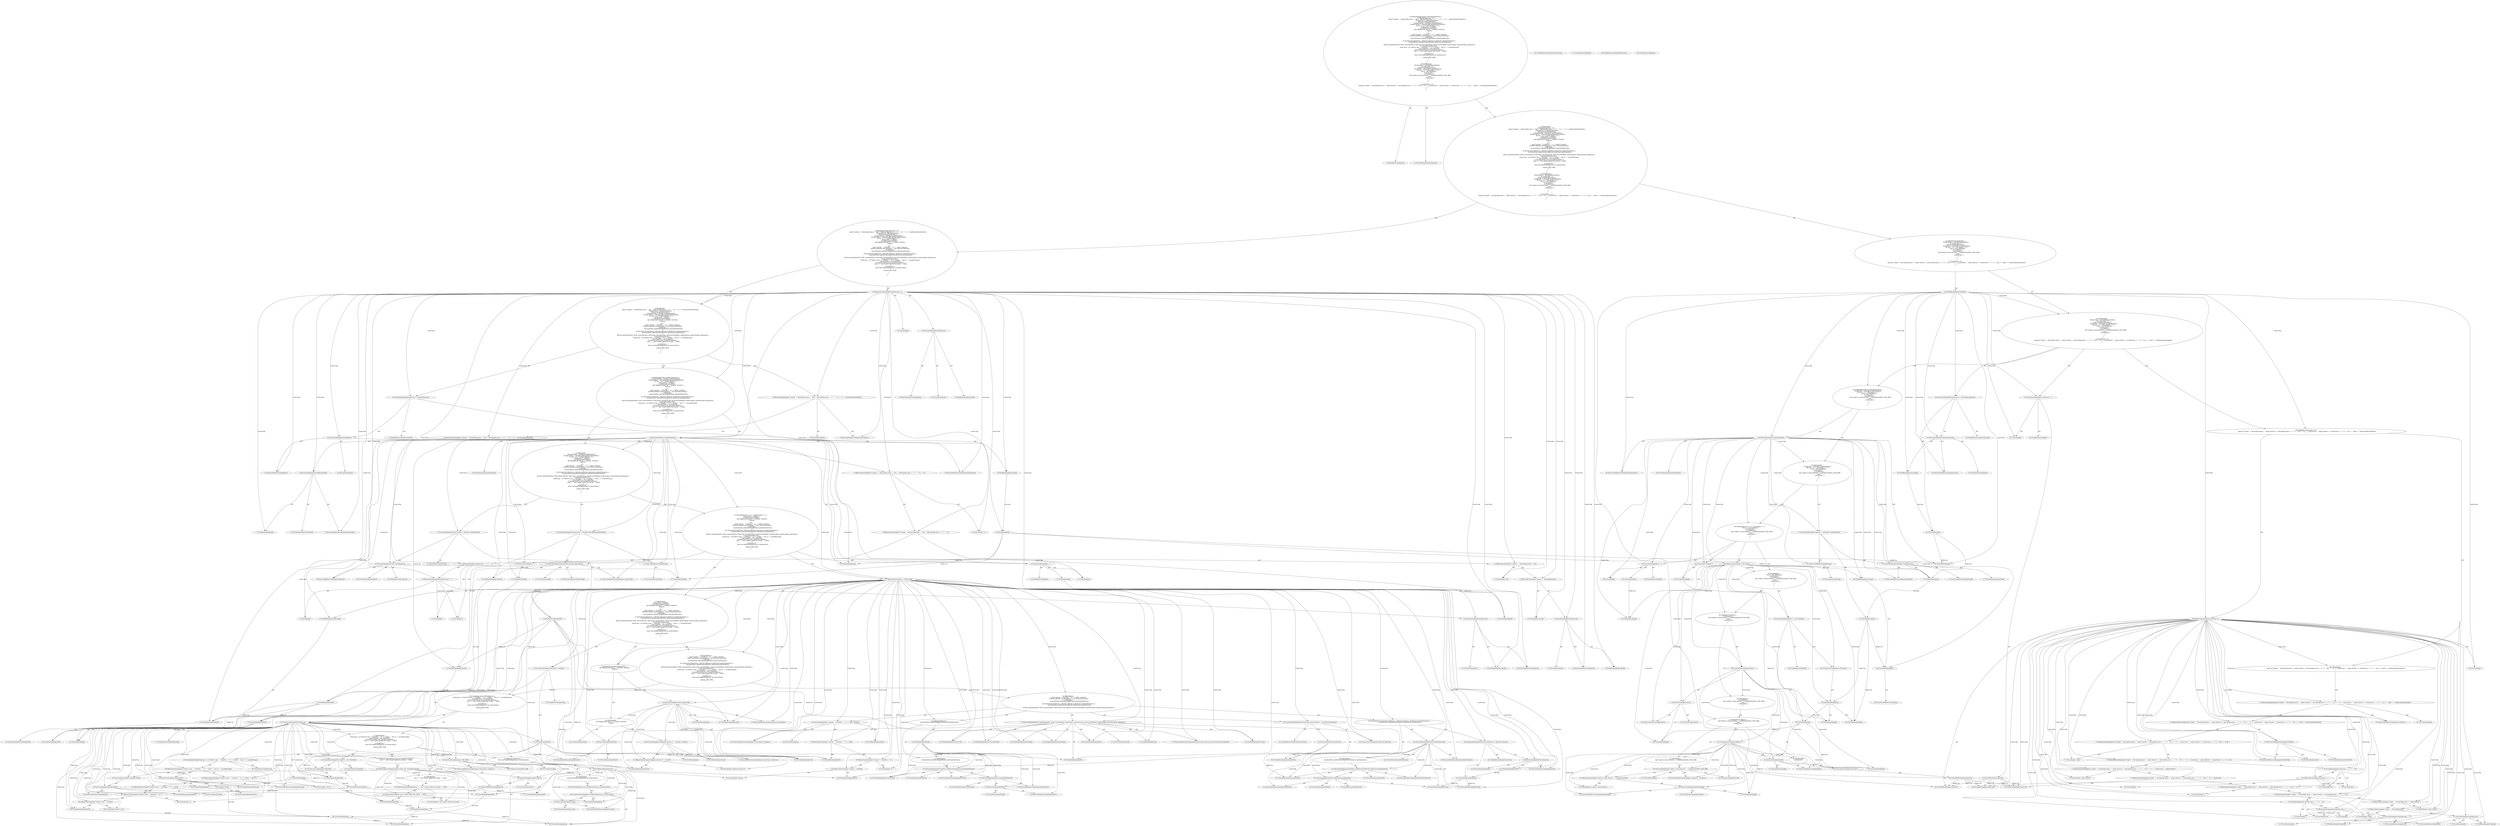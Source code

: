 digraph "doFileOperations#?" {
0 [label="2:CtTypeReferenceImpl@void" shape=ellipse]
1 [label="2:CtVirtualElement@doFileOperations" shape=ellipse]
2 [label="3:CtExecutableReferenceImpl@size()" shape=ellipse]
3 [label="3:CtVirtualElement@size" shape=ellipse]
4 [label="3:CtFieldReadImpl@fileCopyMap" shape=ellipse]
5 [label="3:CtInvocationImpl@fileCopyMap.size()" shape=ellipse]
6 [label="3:CtLiteralImpl@0" shape=ellipse]
7 [label="3:CtBinaryOperatorImpl@fileCopyMap.size() > 0" shape=ellipse]
8 [label="4:CtExecutableReferenceImpl@log(<unknown>)" shape=ellipse]
9 [label="4:CtVirtualElement@log" shape=ellipse]
10 [label="5:CtLiteralImpl@\"Copying \"" shape=ellipse]
11 [label="5:CtExecutableReferenceImpl@size()" shape=ellipse]
12 [label="5:CtVirtualElement@size" shape=ellipse]
13 [label="5:CtFieldReadImpl@fileCopyMap" shape=ellipse]
14 [label="5:CtInvocationImpl@fileCopyMap.size()" shape=ellipse]
15 [label="5:CtBinaryOperatorImpl@(\"Copying \" + fileCopyMap.size())" shape=ellipse]
16 [label="5:CtLiteralImpl@\" file\"" shape=ellipse]
17 [label="5:CtBinaryOperatorImpl@((\"Copying \" + fileCopyMap.size()) + \" file\")" shape=ellipse]
18 [label="5:CtExecutableReferenceImpl@size()" shape=ellipse]
19 [label="5:CtVirtualElement@size" shape=ellipse]
20 [label="5:CtFieldReadImpl@fileCopyMap" shape=ellipse]
21 [label="5:CtInvocationImpl@fileCopyMap.size()" shape=ellipse]
22 [label="5:CtLiteralImpl@1" shape=ellipse]
23 [label="5:CtBinaryOperatorImpl@fileCopyMap.size() == 1" shape=ellipse]
24 [label="5:CtLiteralImpl@\"\"" shape=ellipse]
25 [label="5:CtLiteralImpl@\"s\"" shape=ellipse]
26 [label="5:CtConditionalImpl@(fileCopyMap.size() == 1 ? \"\" : \"s\")" shape=ellipse]
27 [label="5:CtBinaryOperatorImpl@(((\"Copying \" + fileCopyMap.size()) + \" file\") + (fileCopyMap.size() == 1 ? \"\" : \"s\"))" shape=ellipse]
28 [label="6:CtLiteralImpl@\" to \"" shape=ellipse]
29 [label="5:CtBinaryOperatorImpl@((((\"Copying \" + fileCopyMap.size()) + \" file\") + (fileCopyMap.size() == 1 ? \"\" : \"s\")) + \" to \")" shape=ellipse]
30 [label="7:CtExecutableReferenceImpl@getAbsolutePath()" shape=ellipse]
31 [label="7:CtVirtualElement@getAbsolutePath" shape=ellipse]
32 [label="7:CtFieldReadImpl@destDir" shape=ellipse]
33 [label="7:CtInvocationImpl@destDir.getAbsolutePath()" shape=ellipse]
34 [label="5:CtBinaryOperatorImpl@((((\"Copying \" + fileCopyMap.size()) + \" file\") + (fileCopyMap.size() == 1 ? \"\" : \"s\")) + \" to \") + destDir.getAbsolutePath()" shape=ellipse]
35 [label="4:CtInvocationImpl@log(((((\"Copying \" + fileCopyMap.size()) + \" file\") + (fileCopyMap.size() == 1 ? \"\" : \"s\")) + \" to \") + destDir.getAbsolutePath())" shape=ellipse]
36 [label="8:CtTypeReferenceImpl@Enumeration" shape=ellipse]
37 [label="8:CtExecutableReferenceImpl@keys()" shape=ellipse]
38 [label="8:CtVirtualElement@keys" shape=ellipse]
39 [label="8:CtFieldReadImpl@fileCopyMap" shape=ellipse]
40 [label="8:CtInvocationImpl@fileCopyMap.keys()" shape=ellipse]
41 [label="8:CtVirtualElement@e" shape=ellipse]
42 [label="8:CtLocalVariableImpl@Enumeration e = fileCopyMap.keys()" shape=ellipse]
43 [label="9:CtExecutableReferenceImpl@hasMoreElements()" shape=ellipse]
44 [label="9:CtVirtualElement@hasMoreElements" shape=ellipse]
45 [label="9:CtVariableReadImpl@e" shape=ellipse]
46 [label="9:CtInvocationImpl@e.hasMoreElements()" shape=ellipse]
47 [label="10:CtTypeReferenceImpl@String" shape=ellipse]
48 [label="10:CtExecutableReferenceImpl@nextElement()" shape=ellipse]
49 [label="10:CtVirtualElement@nextElement" shape=ellipse]
50 [label="10:CtVariableReadImpl@e" shape=ellipse]
51 [label="10:CtInvocationImpl@((String) (e.nextElement()))" shape=ellipse]
52 [label="10:CtTypeReferenceImpl@String" shape=ellipse]
53 [label="10:CtVirtualElement@fromFile" shape=ellipse]
54 [label="10:CtLocalVariableImpl@String fromFile = ((String) (e.nextElement()))" shape=ellipse]
55 [label="11:CtVirtualElement@String[]" shape=ellipse]
56 [label="11:CtArrayTypeReferenceImpl@String[]" shape=ellipse]
57 [label="11:CtExecutableReferenceImpl@get(java.lang.String)" shape=ellipse]
58 [label="11:CtVirtualElement@get" shape=ellipse]
59 [label="11:CtFieldReadImpl@fileCopyMap" shape=ellipse]
60 [label="11:CtVariableReadImpl@fromFile" shape=ellipse]
61 [label="11:CtInvocationImpl@((String[]) (fileCopyMap.get(fromFile)))" shape=ellipse]
62 [label="11:CtArrayTypeReferenceImpl@String[]" shape=ellipse]
63 [label="11:CtVirtualElement@toFiles" shape=ellipse]
64 [label="11:CtLocalVariableImpl@String[] toFiles = ((String[]) (fileCopyMap.get(fromFile)))" shape=ellipse]
65 [label="12:CtTypeReferenceImpl@int" shape=ellipse]
66 [label="12:CtLiteralImpl@0" shape=ellipse]
67 [label="12:CtVirtualElement@i" shape=ellipse]
68 [label="12:CtLocalVariableImpl@int i = 0" shape=ellipse]
69 [label="12:CtVariableReadImpl@i" shape=ellipse]
70 [label="12:CtVariableReadImpl@toFiles" shape=ellipse]
71 [label="12:CtLocalVariableReferenceImpl@toFiles" shape=ellipse]
72 [label="12:CtFieldReadImpl@toFiles.length" shape=ellipse]
73 [label="12:CtBinaryOperatorImpl@i < toFiles.length" shape=ellipse]
74 [label="12:CtVariableWriteImpl@i" shape=ellipse]
75 [label="12:CtUnaryOperatorImpl@i++" shape=ellipse]
76 [label="13:CtTypeReferenceImpl@String" shape=ellipse]
77 [label="13:CtVariableReadImpl@toFiles" shape=ellipse]
78 [label="13:CtVariableReadImpl@i" shape=ellipse]
79 [label="13:CtArrayReadImpl@toFiles[i]" shape=ellipse]
80 [label="13:CtVirtualElement@toFile" shape=ellipse]
81 [label="13:CtLocalVariableImpl@String toFile = toFiles[i]" shape=ellipse]
82 [label="14:CtExecutableReferenceImpl@equals(java.lang.Object)" shape=ellipse]
83 [label="14:CtVirtualElement@equals" shape=ellipse]
84 [label="14:CtVariableReadImpl@fromFile" shape=ellipse]
85 [label="14:CtVariableReadImpl@toFile" shape=ellipse]
86 [label="14:CtInvocationImpl@fromFile.equals(toFile)" shape=ellipse]
87 [label="15:CtExecutableReferenceImpl@log(java.lang.String,<unknown>)" shape=ellipse]
88 [label="15:CtVirtualElement@log" shape=ellipse]
89 [label="15:CtLiteralImpl@\"Skipping self-copy of \"" shape=ellipse]
90 [label="15:CtVariableReadImpl@fromFile" shape=ellipse]
91 [label="15:CtBinaryOperatorImpl@\"Skipping self-copy of \" + fromFile" shape=ellipse]
92 [label="15:CtFieldReadImpl@verbosity" shape=ellipse]
93 [label="15:CtInvocationImpl@log(\"Skipping self-copy of \" + fromFile, verbosity)" shape=ellipse]
94 [label="16:CtContinueImpl@continue" shape=ellipse]
95 [label="14:CtBlockImpl@\{
    log(\"Skipping self-copy of \" + fromFile, verbosity);
    continue;
\}" shape=ellipse]
96 [label="14:CtIfImpl@if (fromFile.equals(toFile)) \{
    log(\"Skipping self-copy of \" + fromFile, verbosity);
    continue;
\}" shape=ellipse]
97 [label="19:CtExecutableReferenceImpl@log(java.lang.String,<unknown>)" shape=ellipse]
98 [label="19:CtVirtualElement@log" shape=ellipse]
99 [label="19:CtLiteralImpl@\"Copying \"" shape=ellipse]
100 [label="19:CtVariableReadImpl@fromFile" shape=ellipse]
101 [label="19:CtBinaryOperatorImpl@(\"Copying \" + fromFile)" shape=ellipse]
102 [label="19:CtLiteralImpl@\" to \"" shape=ellipse]
103 [label="19:CtBinaryOperatorImpl@((\"Copying \" + fromFile) + \" to \")" shape=ellipse]
104 [label="19:CtVariableReadImpl@toFile" shape=ellipse]
105 [label="19:CtBinaryOperatorImpl@((\"Copying \" + fromFile) + \" to \") + toFile" shape=ellipse]
106 [label="19:CtFieldReadImpl@verbosity" shape=ellipse]
107 [label="19:CtInvocationImpl@log(((\"Copying \" + fromFile) + \" to \") + toFile, verbosity)" shape=ellipse]
108 [label="20:CtTypeReferenceImpl@FilterSetCollection" shape=ellipse]
109 [label="20:CtTypeReferenceImpl@FilterSetCollection" shape=ellipse]
110 [label="20:CtConstructorCallImpl@new FilterSetCollection()" shape=ellipse]
111 [label="20:CtVirtualElement@executionFilters" shape=ellipse]
112 [label="20:CtLocalVariableImpl@FilterSetCollection executionFilters = new FilterSetCollection()" shape=ellipse]
113 [label="21:CtFieldReadImpl@filtering" shape=ellipse]
114 [label="22:CtExecutableReferenceImpl@addFilterSet()" shape=ellipse]
115 [label="22:CtVirtualElement@addFilterSet" shape=ellipse]
116 [label="22:CtVariableReadImpl@executionFilters" shape=ellipse]
117 [label="22:CtExecutableReferenceImpl@getGlobalFilterSet()" shape=ellipse]
118 [label="22:CtVirtualElement@getGlobalFilterSet" shape=ellipse]
119 [label="22:CtExecutableReferenceImpl@getProject()" shape=ellipse]
120 [label="22:CtVirtualElement@getProject" shape=ellipse]
121 [label="22:CtInvocationImpl@getProject()" shape=ellipse]
122 [label="22:CtInvocationImpl@getProject().getGlobalFilterSet()" shape=ellipse]
123 [label="22:CtInvocationImpl@executionFilters.addFilterSet(getProject().getGlobalFilterSet())" shape=ellipse]
124 [label="21:CtBlockImpl@\{
    executionFilters.addFilterSet(getProject().getGlobalFilterSet());
\}" shape=ellipse]
125 [label="21:CtIfImpl@if (filtering) \{
    executionFilters.addFilterSet(getProject().getGlobalFilterSet());
\}" shape=ellipse]
126 [label="24:CtTypeReferenceImpl@Enumeration" shape=ellipse]
127 [label="24:CtExecutableReferenceImpl@elements()" shape=ellipse]
128 [label="24:CtVirtualElement@elements" shape=ellipse]
129 [label="24:CtFieldReadImpl@filterSets" shape=ellipse]
130 [label="24:CtInvocationImpl@filterSets.elements()" shape=ellipse]
131 [label="24:CtVirtualElement@filterEnum" shape=ellipse]
132 [label="24:CtLocalVariableImpl@Enumeration filterEnum = filterSets.elements()" shape=ellipse]
133 [label="24:CtExecutableReferenceImpl@hasMoreElements()" shape=ellipse]
134 [label="24:CtVirtualElement@hasMoreElements" shape=ellipse]
135 [label="24:CtVariableReadImpl@filterEnum" shape=ellipse]
136 [label="24:CtInvocationImpl@filterEnum.hasMoreElements()" shape=ellipse]
137 [label="25:CtExecutableReferenceImpl@addFilterSet(FilterSet)" shape=ellipse]
138 [label="25:CtVirtualElement@addFilterSet" shape=ellipse]
139 [label="25:CtVariableReadImpl@executionFilters" shape=ellipse]
140 [label="25:CtExecutableReferenceImpl@nextElement()" shape=ellipse]
141 [label="25:CtVirtualElement@nextElement" shape=ellipse]
142 [label="25:CtVariableReadImpl@filterEnum" shape=ellipse]
143 [label="25:CtInvocationImpl@((FilterSet) (filterEnum.nextElement()))" shape=ellipse]
144 [label="25:CtTypeReferenceImpl@FilterSet" shape=ellipse]
145 [label="25:CtInvocationImpl@executionFilters.addFilterSet(((FilterSet) (filterEnum.nextElement())))" shape=ellipse]
146 [label="24:CtBlockImpl@\{
    executionFilters.addFilterSet(((FilterSet) (filterEnum.nextElement())));
\}" shape=ellipse]
147 [label="24:CtForImpl@for (Enumeration filterEnum = filterSets.elements(); filterEnum.hasMoreElements();) \{
    executionFilters.addFilterSet(((FilterSet) (filterEnum.nextElement())));
\}" shape=ellipse]
148 [label="27:CtExecutableReferenceImpl@copyFile(java.lang.String,java.lang.String,FilterSetCollection)" shape=ellipse]
149 [label="27:CtVirtualElement@copyFile" shape=ellipse]
150 [label="27:CtFieldReadImpl@fileUtils" shape=ellipse]
151 [label="28:CtVariableReadImpl@fromFile" shape=ellipse]
152 [label="29:CtVariableReadImpl@toFile" shape=ellipse]
153 [label="30:CtVariableReadImpl@executionFilters" shape=ellipse]
154 [label="31:CtFieldReadImpl@filterChains" shape=ellipse]
155 [label="32:CtFieldReadImpl@forceOverwrite" shape=ellipse]
156 [label="33:CtFieldReadImpl@preserveLastModified" shape=ellipse]
157 [label="34:CtFieldReadImpl@inputEncoding" shape=ellipse]
158 [label="35:CtFieldReadImpl@outputEncoding" shape=ellipse]
159 [label="36:CtExecutableReferenceImpl@getProject()" shape=ellipse]
160 [label="36:CtVirtualElement@getProject" shape=ellipse]
161 [label="36:CtInvocationImpl@getProject()" shape=ellipse]
162 [label="27:CtInvocationImpl@fileUtils.copyFile(fromFile, toFile, executionFilters, filterChains, forceOverwrite, preserveLastModified, inputEncoding, outputEncoding, getProject())" shape=ellipse]
163 [label="18:CtBlockImpl@\{
    log(((\"Copying \" + fromFile) + \" to \") + toFile, verbosity);
    FilterSetCollection executionFilters = new FilterSetCollection();
    if (filtering) \{
        executionFilters.addFilterSet(getProject().getGlobalFilterSet());
    \}
    for (Enumeration filterEnum = filterSets.elements(); filterEnum.hasMoreElements();) \{
        executionFilters.addFilterSet(((FilterSet) (filterEnum.nextElement())));
    \}
    fileUtils.copyFile(fromFile, toFile, executionFilters, filterChains, forceOverwrite, preserveLastModified, inputEncoding, outputEncoding, getProject());
\}" shape=ellipse]
164 [label="37:CtVirtualElement@ioe" shape=ellipse]
165 [label="37:CtTypeReferenceImpl@IOException" shape=ellipse]
166 [label="37:CtCatchVariableImpl@IOException ioe" shape=ellipse]
167 [label="38:CtTypeReferenceImpl@String" shape=ellipse]
168 [label="39:CtLiteralImpl@\"Failed to copy \"" shape=ellipse]
169 [label="39:CtVariableReadImpl@fromFile" shape=ellipse]
170 [label="39:CtBinaryOperatorImpl@(\"Failed to copy \" + fromFile)" shape=ellipse]
171 [label="39:CtLiteralImpl@\" to \"" shape=ellipse]
172 [label="39:CtBinaryOperatorImpl@((\"Failed to copy \" + fromFile) + \" to \")" shape=ellipse]
173 [label="39:CtVariableReadImpl@toFile" shape=ellipse]
174 [label="39:CtBinaryOperatorImpl@(((\"Failed to copy \" + fromFile) + \" to \") + toFile)" shape=ellipse]
175 [label="39:CtLiteralImpl@\" due to \"" shape=ellipse]
176 [label="39:CtBinaryOperatorImpl@((((\"Failed to copy \" + fromFile) + \" to \") + toFile) + \" due to \")" shape=ellipse]
177 [label="40:CtExecutableReferenceImpl@getMessage()" shape=ellipse]
178 [label="40:CtVirtualElement@getMessage" shape=ellipse]
179 [label="40:CtVariableReadImpl@ioe" shape=ellipse]
180 [label="40:CtInvocationImpl@ioe.getMessage()" shape=ellipse]
181 [label="39:CtBinaryOperatorImpl@((((\"Failed to copy \" + fromFile) + \" to \") + toFile) + \" due to \") + ioe.getMessage()" shape=ellipse]
182 [label="38:CtVirtualElement@msg" shape=ellipse]
183 [label="38:CtLocalVariableImpl@String msg = ((((\"Failed to copy \" + fromFile) + \" to \") + toFile) + \" due to \") + ioe.getMessage()" shape=ellipse]
184 [label="41:CtTypeReferenceImpl@File" shape=ellipse]
185 [label="41:CtTypeReferenceImpl@File" shape=ellipse]
186 [label="41:CtVariableReadImpl@toFile" shape=ellipse]
187 [label="41:CtConstructorCallImpl@new File(toFile)" shape=ellipse]
188 [label="41:CtVirtualElement@targetFile" shape=ellipse]
189 [label="41:CtLocalVariableImpl@File targetFile = new File(toFile)" shape=ellipse]
190 [label="42:CtExecutableReferenceImpl@exists()" shape=ellipse]
191 [label="42:CtVirtualElement@exists" shape=ellipse]
192 [label="42:CtVariableReadImpl@targetFile" shape=ellipse]
193 [label="42:CtInvocationImpl@targetFile.exists()" shape=ellipse]
194 [label="42:CtExecutableReferenceImpl@delete()" shape=ellipse]
195 [label="42:CtVirtualElement@delete" shape=ellipse]
196 [label="42:CtVariableReadImpl@targetFile" shape=ellipse]
197 [label="42:CtInvocationImpl@targetFile.delete()" shape=ellipse]
198 [label="42:CtUnaryOperatorImpl@(!targetFile.delete())" shape=ellipse]
199 [label="42:CtBinaryOperatorImpl@targetFile.exists() && (!targetFile.delete())" shape=ellipse]
200 [label="43:CtVariableWriteImpl@msg" shape=ellipse]
201 [label="43:CtLiteralImpl@\" and I couldn't delete the corrupt \"" shape=ellipse]
202 [label="43:CtVariableReadImpl@toFile" shape=ellipse]
203 [label="43:CtBinaryOperatorImpl@\" and I couldn't delete the corrupt \" + toFile" shape=ellipse]
204 [label="43:CtOperatorAssignmentImpl@msg += \" and I couldn't delete the corrupt \" + toFile" shape=ellipse]
205 [label="42:CtBlockImpl@\{
    msg += \" and I couldn't delete the corrupt \" + toFile;
\}" shape=ellipse]
206 [label="42:CtIfImpl@if (targetFile.exists() && (!targetFile.delete())) \{
    msg += \" and I couldn't delete the corrupt \" + toFile;
\}" shape=ellipse]
207 [label="45:CtFieldReadImpl@failonerror" shape=ellipse]
208 [label="46:CtTypeReferenceImpl@BuildException" shape=ellipse]
209 [label="46:CtVariableReadImpl@msg" shape=ellipse]
210 [label="46:CtVariableReadImpl@ioe" shape=ellipse]
211 [label="46:CtExecutableReferenceImpl@getLocation()" shape=ellipse]
212 [label="46:CtVirtualElement@getLocation" shape=ellipse]
213 [label="46:CtInvocationImpl@getLocation()" shape=ellipse]
214 [label="46:CtConstructorCallImpl@new BuildException(msg, ioe, getLocation())" shape=ellipse]
215 [label="46:CtThrowImpl@throw new BuildException(msg, ioe, getLocation())" shape=ellipse]
216 [label="45:CtBlockImpl@\{
    throw new BuildException(msg, ioe, getLocation());
\}" shape=ellipse]
217 [label="45:CtIfImpl@if (failonerror) \{
    throw new BuildException(msg, ioe, getLocation());
\}" shape=ellipse]
218 [label="48:CtExecutableReferenceImpl@log(java.lang.String,<unknown>)" shape=ellipse]
219 [label="48:CtVirtualElement@log" shape=ellipse]
220 [label="48:CtVariableReadImpl@msg" shape=ellipse]
221 [label="48:CtTypeAccessImpl@MSG_ERR" shape=ellipse]
222 [label="48:CtInvocationImpl@log(msg, MSG_ERR)" shape=ellipse]
223 [label="37:CtBlockImpl@\{
    String msg = ((((\"Failed to copy \" + fromFile) + \" to \") + toFile) + \" due to \") + ioe.getMessage();
    File targetFile = new File(toFile);
    if (targetFile.exists() && (!targetFile.delete())) \{
        msg += \" and I couldn't delete the corrupt \" + toFile;
    \}
    if (failonerror) \{
        throw new BuildException(msg, ioe, getLocation());
    \}
    log(msg, MSG_ERR);
\}" shape=ellipse]
224 [label="37:CtCatchImpl@ catch (IOException ioe) \{
    String msg = ((((\"Failed to copy \" + fromFile) + \" to \") + toFile) + \" due to \") + ioe.getMessage();
    File targetFile = new File(toFile);
    if (targetFile.exists() && (!targetFile.delete())) \{
        msg += \" and I couldn't delete the corrupt \" + toFile;
    \}
    if (failonerror) \{
        throw new BuildException(msg, ioe, getLocation());
    \}
    log(msg, MSG_ERR);
\}" shape=ellipse]
225 [label="18:CtTryImpl@try \{
    log(((\"Copying \" + fromFile) + \" to \") + toFile, verbosity);
    FilterSetCollection executionFilters = new FilterSetCollection();
    if (filtering) \{
        executionFilters.addFilterSet(getProject().getGlobalFilterSet());
    \}
    for (Enumeration filterEnum = filterSets.elements(); filterEnum.hasMoreElements();) \{
        executionFilters.addFilterSet(((FilterSet) (filterEnum.nextElement())));
    \}
    fileUtils.copyFile(fromFile, toFile, executionFilters, filterChains, forceOverwrite, preserveLastModified, inputEncoding, outputEncoding, getProject());
\} catch (IOException ioe) \{
    String msg = ((((\"Failed to copy \" + fromFile) + \" to \") + toFile) + \" due to \") + ioe.getMessage();
    File targetFile = new File(toFile);
    if (targetFile.exists() && (!targetFile.delete())) \{
        msg += \" and I couldn't delete the corrupt \" + toFile;
    \}
    if (failonerror) \{
        throw new BuildException(msg, ioe, getLocation());
    \}
    log(msg, MSG_ERR);
\}" shape=ellipse]
226 [label="12:CtBlockImpl@\{
    String toFile = toFiles[i];
    if (fromFile.equals(toFile)) \{
        log(\"Skipping self-copy of \" + fromFile, verbosity);
        continue;
    \}
    try \{
        log(((\"Copying \" + fromFile) + \" to \") + toFile, verbosity);
        FilterSetCollection executionFilters = new FilterSetCollection();
        if (filtering) \{
            executionFilters.addFilterSet(getProject().getGlobalFilterSet());
        \}
        for (Enumeration filterEnum = filterSets.elements(); filterEnum.hasMoreElements();) \{
            executionFilters.addFilterSet(((FilterSet) (filterEnum.nextElement())));
        \}
        fileUtils.copyFile(fromFile, toFile, executionFilters, filterChains, forceOverwrite, preserveLastModified, inputEncoding, outputEncoding, getProject());
    \} catch (IOException ioe) \{
        String msg = ((((\"Failed to copy \" + fromFile) + \" to \") + toFile) + \" due to \") + ioe.getMessage();
        File targetFile = new File(toFile);
        if (targetFile.exists() && (!targetFile.delete())) \{
            msg += \" and I couldn't delete the corrupt \" + toFile;
        \}
        if (failonerror) \{
            throw new BuildException(msg, ioe, getLocation());
        \}
        log(msg, MSG_ERR);
    \}
\}" shape=ellipse]
227 [label="12:CtForImpl@for (int i = 0; i < toFiles.length; i++) \{
    String toFile = toFiles[i];
    if (fromFile.equals(toFile)) \{
        log(\"Skipping self-copy of \" + fromFile, verbosity);
        continue;
    \}
    try \{
        log(((\"Copying \" + fromFile) + \" to \") + toFile, verbosity);
        FilterSetCollection executionFilters = new FilterSetCollection();
        if (filtering) \{
            executionFilters.addFilterSet(getProject().getGlobalFilterSet());
        \}
        for (Enumeration filterEnum = filterSets.elements(); filterEnum.hasMoreElements();) \{
            executionFilters.addFilterSet(((FilterSet) (filterEnum.nextElement())));
        \}
        fileUtils.copyFile(fromFile, toFile, executionFilters, filterChains, forceOverwrite, preserveLastModified, inputEncoding, outputEncoding, getProject());
    \} catch (IOException ioe) \{
        String msg = ((((\"Failed to copy \" + fromFile) + \" to \") + toFile) + \" due to \") + ioe.getMessage();
        File targetFile = new File(toFile);
        if (targetFile.exists() && (!targetFile.delete())) \{
            msg += \" and I couldn't delete the corrupt \" + toFile;
        \}
        if (failonerror) \{
            throw new BuildException(msg, ioe, getLocation());
        \}
        log(msg, MSG_ERR);
    \}
\}" shape=ellipse]
228 [label="9:CtBlockImpl@\{
    String fromFile = ((String) (e.nextElement()));
    String[] toFiles = ((String[]) (fileCopyMap.get(fromFile)));
    for (int i = 0; i < toFiles.length; i++) \{
        String toFile = toFiles[i];
        if (fromFile.equals(toFile)) \{
            log(\"Skipping self-copy of \" + fromFile, verbosity);
            continue;
        \}
        try \{
            log(((\"Copying \" + fromFile) + \" to \") + toFile, verbosity);
            FilterSetCollection executionFilters = new FilterSetCollection();
            if (filtering) \{
                executionFilters.addFilterSet(getProject().getGlobalFilterSet());
            \}
            for (Enumeration filterEnum = filterSets.elements(); filterEnum.hasMoreElements();) \{
                executionFilters.addFilterSet(((FilterSet) (filterEnum.nextElement())));
            \}
            fileUtils.copyFile(fromFile, toFile, executionFilters, filterChains, forceOverwrite, preserveLastModified, inputEncoding, outputEncoding, getProject());
        \} catch (IOException ioe) \{
            String msg = ((((\"Failed to copy \" + fromFile) + \" to \") + toFile) + \" due to \") + ioe.getMessage();
            File targetFile = new File(toFile);
            if (targetFile.exists() && (!targetFile.delete())) \{
                msg += \" and I couldn't delete the corrupt \" + toFile;
            \}
            if (failonerror) \{
                throw new BuildException(msg, ioe, getLocation());
            \}
            log(msg, MSG_ERR);
        \}
    \}
\}" shape=ellipse]
229 [label="9:CtWhileImpl@while (e.hasMoreElements()) \{
    String fromFile = ((String) (e.nextElement()));
    String[] toFiles = ((String[]) (fileCopyMap.get(fromFile)));
    for (int i = 0; i < toFiles.length; i++) \{
        String toFile = toFiles[i];
        if (fromFile.equals(toFile)) \{
            log(\"Skipping self-copy of \" + fromFile, verbosity);
            continue;
        \}
        try \{
            log(((\"Copying \" + fromFile) + \" to \") + toFile, verbosity);
            FilterSetCollection executionFilters = new FilterSetCollection();
            if (filtering) \{
                executionFilters.addFilterSet(getProject().getGlobalFilterSet());
            \}
            for (Enumeration filterEnum = filterSets.elements(); filterEnum.hasMoreElements();) \{
                executionFilters.addFilterSet(((FilterSet) (filterEnum.nextElement())));
            \}
            fileUtils.copyFile(fromFile, toFile, executionFilters, filterChains, forceOverwrite, preserveLastModified, inputEncoding, outputEncoding, getProject());
        \} catch (IOException ioe) \{
            String msg = ((((\"Failed to copy \" + fromFile) + \" to \") + toFile) + \" due to \") + ioe.getMessage();
            File targetFile = new File(toFile);
            if (targetFile.exists() && (!targetFile.delete())) \{
                msg += \" and I couldn't delete the corrupt \" + toFile;
            \}
            if (failonerror) \{
                throw new BuildException(msg, ioe, getLocation());
            \}
            log(msg, MSG_ERR);
        \}
    \}
\} " shape=ellipse]
230 [label="3:CtBlockImpl@\{
    log(((((\"Copying \" + fileCopyMap.size()) + \" file\") + (fileCopyMap.size() == 1 ? \"\" : \"s\")) + \" to \") + destDir.getAbsolutePath());
    Enumeration e = fileCopyMap.keys();
    while (e.hasMoreElements()) \{
        String fromFile = ((String) (e.nextElement()));
        String[] toFiles = ((String[]) (fileCopyMap.get(fromFile)));
        for (int i = 0; i < toFiles.length; i++) \{
            String toFile = toFiles[i];
            if (fromFile.equals(toFile)) \{
                log(\"Skipping self-copy of \" + fromFile, verbosity);
                continue;
            \}
            try \{
                log(((\"Copying \" + fromFile) + \" to \") + toFile, verbosity);
                FilterSetCollection executionFilters = new FilterSetCollection();
                if (filtering) \{
                    executionFilters.addFilterSet(getProject().getGlobalFilterSet());
                \}
                for (Enumeration filterEnum = filterSets.elements(); filterEnum.hasMoreElements();) \{
                    executionFilters.addFilterSet(((FilterSet) (filterEnum.nextElement())));
                \}
                fileUtils.copyFile(fromFile, toFile, executionFilters, filterChains, forceOverwrite, preserveLastModified, inputEncoding, outputEncoding, getProject());
            \} catch (IOException ioe) \{
                String msg = ((((\"Failed to copy \" + fromFile) + \" to \") + toFile) + \" due to \") + ioe.getMessage();
                File targetFile = new File(toFile);
                if (targetFile.exists() && (!targetFile.delete())) \{
                    msg += \" and I couldn't delete the corrupt \" + toFile;
                \}
                if (failonerror) \{
                    throw new BuildException(msg, ioe, getLocation());
                \}
                log(msg, MSG_ERR);
            \}
        \}
    \} 
\}" shape=ellipse]
231 [label="3:CtIfImpl@if (fileCopyMap.size() > 0) \{
    log(((((\"Copying \" + fileCopyMap.size()) + \" file\") + (fileCopyMap.size() == 1 ? \"\" : \"s\")) + \" to \") + destDir.getAbsolutePath());
    Enumeration e = fileCopyMap.keys();
    while (e.hasMoreElements()) \{
        String fromFile = ((String) (e.nextElement()));
        String[] toFiles = ((String[]) (fileCopyMap.get(fromFile)));
        for (int i = 0; i < toFiles.length; i++) \{
            String toFile = toFiles[i];
            if (fromFile.equals(toFile)) \{
                log(\"Skipping self-copy of \" + fromFile, verbosity);
                continue;
            \}
            try \{
                log(((\"Copying \" + fromFile) + \" to \") + toFile, verbosity);
                FilterSetCollection executionFilters = new FilterSetCollection();
                if (filtering) \{
                    executionFilters.addFilterSet(getProject().getGlobalFilterSet());
                \}
                for (Enumeration filterEnum = filterSets.elements(); filterEnum.hasMoreElements();) \{
                    executionFilters.addFilterSet(((FilterSet) (filterEnum.nextElement())));
                \}
                fileUtils.copyFile(fromFile, toFile, executionFilters, filterChains, forceOverwrite, preserveLastModified, inputEncoding, outputEncoding, getProject());
            \} catch (IOException ioe) \{
                String msg = ((((\"Failed to copy \" + fromFile) + \" to \") + toFile) + \" due to \") + ioe.getMessage();
                File targetFile = new File(toFile);
                if (targetFile.exists() && (!targetFile.delete())) \{
                    msg += \" and I couldn't delete the corrupt \" + toFile;
                \}
                if (failonerror) \{
                    throw new BuildException(msg, ioe, getLocation());
                \}
                log(msg, MSG_ERR);
            \}
        \}
    \} 
\}" shape=ellipse]
232 [label="53:CtFieldReadImpl@includeEmpty" shape=ellipse]
233 [label="54:CtTypeReferenceImpl@Enumeration" shape=ellipse]
234 [label="54:CtExecutableReferenceImpl@elements()" shape=ellipse]
235 [label="54:CtVirtualElement@elements" shape=ellipse]
236 [label="54:CtFieldReadImpl@dirCopyMap" shape=ellipse]
237 [label="54:CtInvocationImpl@dirCopyMap.elements()" shape=ellipse]
238 [label="54:CtVirtualElement@e" shape=ellipse]
239 [label="54:CtLocalVariableImpl@Enumeration e = dirCopyMap.elements()" shape=ellipse]
240 [label="55:CtTypeReferenceImpl@int" shape=ellipse]
241 [label="55:CtLiteralImpl@0" shape=ellipse]
242 [label="55:CtVirtualElement@createCount" shape=ellipse]
243 [label="55:CtLocalVariableImpl@int createCount = 0" shape=ellipse]
244 [label="56:CtExecutableReferenceImpl@hasMoreElements()" shape=ellipse]
245 [label="56:CtVirtualElement@hasMoreElements" shape=ellipse]
246 [label="56:CtVariableReadImpl@e" shape=ellipse]
247 [label="56:CtInvocationImpl@e.hasMoreElements()" shape=ellipse]
248 [label="57:CtVirtualElement@String[]" shape=ellipse]
249 [label="57:CtArrayTypeReferenceImpl@String[]" shape=ellipse]
250 [label="57:CtExecutableReferenceImpl@nextElement()" shape=ellipse]
251 [label="57:CtVirtualElement@nextElement" shape=ellipse]
252 [label="57:CtVariableReadImpl@e" shape=ellipse]
253 [label="57:CtInvocationImpl@((String[]) (e.nextElement()))" shape=ellipse]
254 [label="57:CtArrayTypeReferenceImpl@String[]" shape=ellipse]
255 [label="57:CtVirtualElement@dirs" shape=ellipse]
256 [label="57:CtLocalVariableImpl@String[] dirs = ((String[]) (e.nextElement()))" shape=ellipse]
257 [label="58:CtTypeReferenceImpl@int" shape=ellipse]
258 [label="58:CtLiteralImpl@0" shape=ellipse]
259 [label="58:CtVirtualElement@i" shape=ellipse]
260 [label="58:CtLocalVariableImpl@int i = 0" shape=ellipse]
261 [label="58:CtVariableReadImpl@i" shape=ellipse]
262 [label="58:CtVariableReadImpl@dirs" shape=ellipse]
263 [label="58:CtLocalVariableReferenceImpl@dirs" shape=ellipse]
264 [label="58:CtFieldReadImpl@dirs.length" shape=ellipse]
265 [label="58:CtBinaryOperatorImpl@i < dirs.length" shape=ellipse]
266 [label="58:CtVariableWriteImpl@i" shape=ellipse]
267 [label="58:CtUnaryOperatorImpl@i++" shape=ellipse]
268 [label="59:CtTypeReferenceImpl@File" shape=ellipse]
269 [label="59:CtTypeReferenceImpl@File" shape=ellipse]
270 [label="59:CtVariableReadImpl@dirs" shape=ellipse]
271 [label="59:CtVariableReadImpl@i" shape=ellipse]
272 [label="59:CtArrayReadImpl@dirs[i]" shape=ellipse]
273 [label="59:CtConstructorCallImpl@new File(dirs[i])" shape=ellipse]
274 [label="59:CtVirtualElement@d" shape=ellipse]
275 [label="59:CtLocalVariableImpl@File d = new File(dirs[i])" shape=ellipse]
276 [label="60:CtExecutableReferenceImpl@exists()" shape=ellipse]
277 [label="60:CtVirtualElement@exists" shape=ellipse]
278 [label="60:CtVariableReadImpl@d" shape=ellipse]
279 [label="60:CtInvocationImpl@d.exists()" shape=ellipse]
280 [label="60:CtUnaryOperatorImpl@!d.exists()" shape=ellipse]
281 [label="61:CtExecutableReferenceImpl@mkdirs()" shape=ellipse]
282 [label="61:CtVirtualElement@mkdirs" shape=ellipse]
283 [label="61:CtVariableReadImpl@d" shape=ellipse]
284 [label="61:CtInvocationImpl@d.mkdirs()" shape=ellipse]
285 [label="61:CtUnaryOperatorImpl@!d.mkdirs()" shape=ellipse]
286 [label="62:CtExecutableReferenceImpl@log(<unknown>,<unknown>)" shape=ellipse]
287 [label="62:CtVirtualElement@log" shape=ellipse]
288 [label="62:CtLiteralImpl@\"Unable to create directory \"" shape=ellipse]
289 [label="62:CtExecutableReferenceImpl@getAbsolutePath()" shape=ellipse]
290 [label="62:CtVirtualElement@getAbsolutePath" shape=ellipse]
291 [label="62:CtVariableReadImpl@d" shape=ellipse]
292 [label="62:CtInvocationImpl@d.getAbsolutePath()" shape=ellipse]
293 [label="62:CtBinaryOperatorImpl@\"Unable to create directory \" + d.getAbsolutePath()" shape=ellipse]
294 [label="62:CtTypeAccessImpl@MSG_ERR" shape=ellipse]
295 [label="62:CtInvocationImpl@log(\"Unable to create directory \" + d.getAbsolutePath(), MSG_ERR)" shape=ellipse]
296 [label="61:CtBlockImpl@\{
    log(\"Unable to create directory \" + d.getAbsolutePath(), MSG_ERR);
\}" shape=ellipse]
297 [label="64:CtVariableWriteImpl@createCount" shape=ellipse]
298 [label="64:CtUnaryOperatorImpl@createCount++" shape=ellipse]
299 [label="63:CtBlockImpl@\{
    createCount++;
\}" shape=ellipse]
300 [label="61:CtIfImpl@if (!d.mkdirs()) \{
    log(\"Unable to create directory \" + d.getAbsolutePath(), MSG_ERR);
\} else \{
    createCount++;
\}" shape=ellipse]
301 [label="60:CtBlockImpl@\{
    if (!d.mkdirs()) \{
        log(\"Unable to create directory \" + d.getAbsolutePath(), MSG_ERR);
    \} else \{
        createCount++;
    \}
\}" shape=ellipse]
302 [label="60:CtIfImpl@if (!d.exists()) \{
    if (!d.mkdirs()) \{
        log(\"Unable to create directory \" + d.getAbsolutePath(), MSG_ERR);
    \} else \{
        createCount++;
    \}
\}" shape=ellipse]
303 [label="58:CtBlockImpl@\{
    File d = new File(dirs[i]);
    if (!d.exists()) \{
        if (!d.mkdirs()) \{
            log(\"Unable to create directory \" + d.getAbsolutePath(), MSG_ERR);
        \} else \{
            createCount++;
        \}
    \}
\}" shape=ellipse]
304 [label="58:CtForImpl@for (int i = 0; i < dirs.length; i++) \{
    File d = new File(dirs[i]);
    if (!d.exists()) \{
        if (!d.mkdirs()) \{
            log(\"Unable to create directory \" + d.getAbsolutePath(), MSG_ERR);
        \} else \{
            createCount++;
        \}
    \}
\}" shape=ellipse]
305 [label="56:CtBlockImpl@\{
    String[] dirs = ((String[]) (e.nextElement()));
    for (int i = 0; i < dirs.length; i++) \{
        File d = new File(dirs[i]);
        if (!d.exists()) \{
            if (!d.mkdirs()) \{
                log(\"Unable to create directory \" + d.getAbsolutePath(), MSG_ERR);
            \} else \{
                createCount++;
            \}
        \}
    \}
\}" shape=ellipse]
306 [label="56:CtWhileImpl@while (e.hasMoreElements()) \{
    String[] dirs = ((String[]) (e.nextElement()));
    for (int i = 0; i < dirs.length; i++) \{
        File d = new File(dirs[i]);
        if (!d.exists()) \{
            if (!d.mkdirs()) \{
                log(\"Unable to create directory \" + d.getAbsolutePath(), MSG_ERR);
            \} else \{
                createCount++;
            \}
        \}
    \}
\} " shape=ellipse]
307 [label="69:CtVariableReadImpl@createCount" shape=ellipse]
308 [label="69:CtLiteralImpl@0" shape=ellipse]
309 [label="69:CtBinaryOperatorImpl@createCount > 0" shape=ellipse]
310 [label="70:CtExecutableReferenceImpl@log(<unknown>)" shape=ellipse]
311 [label="70:CtVirtualElement@log" shape=ellipse]
312 [label="71:CtLiteralImpl@\"Copied \"" shape=ellipse]
313 [label="71:CtExecutableReferenceImpl@size()" shape=ellipse]
314 [label="71:CtVirtualElement@size" shape=ellipse]
315 [label="71:CtFieldReadImpl@dirCopyMap" shape=ellipse]
316 [label="71:CtInvocationImpl@dirCopyMap.size()" shape=ellipse]
317 [label="71:CtBinaryOperatorImpl@(\"Copied \" + dirCopyMap.size())" shape=ellipse]
318 [label="71:CtLiteralImpl@\" empty director\"" shape=ellipse]
319 [label="71:CtBinaryOperatorImpl@((\"Copied \" + dirCopyMap.size()) + \" empty director\")" shape=ellipse]
320 [label="72:CtExecutableReferenceImpl@size()" shape=ellipse]
321 [label="72:CtVirtualElement@size" shape=ellipse]
322 [label="72:CtFieldReadImpl@dirCopyMap" shape=ellipse]
323 [label="72:CtInvocationImpl@dirCopyMap.size()" shape=ellipse]
324 [label="72:CtLiteralImpl@1" shape=ellipse]
325 [label="72:CtBinaryOperatorImpl@dirCopyMap.size() == 1" shape=ellipse]
326 [label="72:CtLiteralImpl@\"y\"" shape=ellipse]
327 [label="72:CtLiteralImpl@\"ies\"" shape=ellipse]
328 [label="72:CtConditionalImpl@(dirCopyMap.size() == 1 ? \"y\" : \"ies\")" shape=ellipse]
329 [label="71:CtBinaryOperatorImpl@(((\"Copied \" + dirCopyMap.size()) + \" empty director\") + (dirCopyMap.size() == 1 ? \"y\" : \"ies\"))" shape=ellipse]
330 [label="73:CtLiteralImpl@\" to \"" shape=ellipse]
331 [label="71:CtBinaryOperatorImpl@((((\"Copied \" + dirCopyMap.size()) + \" empty director\") + (dirCopyMap.size() == 1 ? \"y\" : \"ies\")) + \" to \")" shape=ellipse]
332 [label="74:CtVariableReadImpl@createCount" shape=ellipse]
333 [label="71:CtBinaryOperatorImpl@(((((\"Copied \" + dirCopyMap.size()) + \" empty director\") + (dirCopyMap.size() == 1 ? \"y\" : \"ies\")) + \" to \") + createCount)" shape=ellipse]
334 [label="75:CtLiteralImpl@\" empty director\"" shape=ellipse]
335 [label="71:CtBinaryOperatorImpl@((((((\"Copied \" + dirCopyMap.size()) + \" empty director\") + (dirCopyMap.size() == 1 ? \"y\" : \"ies\")) + \" to \") + createCount) + \" empty director\")" shape=ellipse]
336 [label="76:CtVariableReadImpl@createCount" shape=ellipse]
337 [label="76:CtLiteralImpl@1" shape=ellipse]
338 [label="76:CtBinaryOperatorImpl@createCount == 1" shape=ellipse]
339 [label="76:CtLiteralImpl@\"y\"" shape=ellipse]
340 [label="76:CtLiteralImpl@\"ies\"" shape=ellipse]
341 [label="76:CtConditionalImpl@(createCount == 1 ? \"y\" : \"ies\")" shape=ellipse]
342 [label="71:CtBinaryOperatorImpl@(((((((\"Copied \" + dirCopyMap.size()) + \" empty director\") + (dirCopyMap.size() == 1 ? \"y\" : \"ies\")) + \" to \") + createCount) + \" empty director\") + (createCount == 1 ? \"y\" : \"ies\"))" shape=ellipse]
343 [label="77:CtLiteralImpl@\" under \"" shape=ellipse]
344 [label="71:CtBinaryOperatorImpl@((((((((\"Copied \" + dirCopyMap.size()) + \" empty director\") + (dirCopyMap.size() == 1 ? \"y\" : \"ies\")) + \" to \") + createCount) + \" empty director\") + (createCount == 1 ? \"y\" : \"ies\")) + \" under \")" shape=ellipse]
345 [label="78:CtExecutableReferenceImpl@getAbsolutePath()" shape=ellipse]
346 [label="78:CtVirtualElement@getAbsolutePath" shape=ellipse]
347 [label="78:CtFieldReadImpl@destDir" shape=ellipse]
348 [label="78:CtInvocationImpl@destDir.getAbsolutePath()" shape=ellipse]
349 [label="71:CtBinaryOperatorImpl@((((((((\"Copied \" + dirCopyMap.size()) + \" empty director\") + (dirCopyMap.size() == 1 ? \"y\" : \"ies\")) + \" to \") + createCount) + \" empty director\") + (createCount == 1 ? \"y\" : \"ies\")) + \" under \") + destDir.getAbsolutePath()" shape=ellipse]
350 [label="70:CtInvocationImpl@log(((((((((\"Copied \" + dirCopyMap.size()) + \" empty director\") + (dirCopyMap.size() == 1 ? \"y\" : \"ies\")) + \" to \") + createCount) + \" empty director\") + (createCount == 1 ? \"y\" : \"ies\")) + \" under \") + destDir.getAbsolutePath())" shape=ellipse]
351 [label="69:CtBlockImpl@\{
    log(((((((((\"Copied \" + dirCopyMap.size()) + \" empty director\") + (dirCopyMap.size() == 1 ? \"y\" : \"ies\")) + \" to \") + createCount) + \" empty director\") + (createCount == 1 ? \"y\" : \"ies\")) + \" under \") + destDir.getAbsolutePath());
\}" shape=ellipse]
352 [label="69:CtIfImpl@if (createCount > 0) \{
    log(((((((((\"Copied \" + dirCopyMap.size()) + \" empty director\") + (dirCopyMap.size() == 1 ? \"y\" : \"ies\")) + \" to \") + createCount) + \" empty director\") + (createCount == 1 ? \"y\" : \"ies\")) + \" under \") + destDir.getAbsolutePath());
\}" shape=ellipse]
353 [label="53:CtBlockImpl@\{
    Enumeration e = dirCopyMap.elements();
    int createCount = 0;
    while (e.hasMoreElements()) \{
        String[] dirs = ((String[]) (e.nextElement()));
        for (int i = 0; i < dirs.length; i++) \{
            File d = new File(dirs[i]);
            if (!d.exists()) \{
                if (!d.mkdirs()) \{
                    log(\"Unable to create directory \" + d.getAbsolutePath(), MSG_ERR);
                \} else \{
                    createCount++;
                \}
            \}
        \}
    \} 
    if (createCount > 0) \{
        log(((((((((\"Copied \" + dirCopyMap.size()) + \" empty director\") + (dirCopyMap.size() == 1 ? \"y\" : \"ies\")) + \" to \") + createCount) + \" empty director\") + (createCount == 1 ? \"y\" : \"ies\")) + \" under \") + destDir.getAbsolutePath());
    \}
\}" shape=ellipse]
354 [label="53:CtIfImpl@if (includeEmpty) \{
    Enumeration e = dirCopyMap.elements();
    int createCount = 0;
    while (e.hasMoreElements()) \{
        String[] dirs = ((String[]) (e.nextElement()));
        for (int i = 0; i < dirs.length; i++) \{
            File d = new File(dirs[i]);
            if (!d.exists()) \{
                if (!d.mkdirs()) \{
                    log(\"Unable to create directory \" + d.getAbsolutePath(), MSG_ERR);
                \} else \{
                    createCount++;
                \}
            \}
        \}
    \} 
    if (createCount > 0) \{
        log(((((((((\"Copied \" + dirCopyMap.size()) + \" empty director\") + (dirCopyMap.size() == 1 ? \"y\" : \"ies\")) + \" to \") + createCount) + \" empty director\") + (createCount == 1 ? \"y\" : \"ies\")) + \" under \") + destDir.getAbsolutePath());
    \}
\}" shape=ellipse]
355 [label="2:CtBlockImpl@\{
    if (fileCopyMap.size() > 0) \{
        log(((((\"Copying \" + fileCopyMap.size()) + \" file\") + (fileCopyMap.size() == 1 ? \"\" : \"s\")) + \" to \") + destDir.getAbsolutePath());
        Enumeration e = fileCopyMap.keys();
        while (e.hasMoreElements()) \{
            String fromFile = ((String) (e.nextElement()));
            String[] toFiles = ((String[]) (fileCopyMap.get(fromFile)));
            for (int i = 0; i < toFiles.length; i++) \{
                String toFile = toFiles[i];
                if (fromFile.equals(toFile)) \{
                    log(\"Skipping self-copy of \" + fromFile, verbosity);
                    continue;
                \}
                try \{
                    log(((\"Copying \" + fromFile) + \" to \") + toFile, verbosity);
                    FilterSetCollection executionFilters = new FilterSetCollection();
                    if (filtering) \{
                        executionFilters.addFilterSet(getProject().getGlobalFilterSet());
                    \}
                    for (Enumeration filterEnum = filterSets.elements(); filterEnum.hasMoreElements();) \{
                        executionFilters.addFilterSet(((FilterSet) (filterEnum.nextElement())));
                    \}
                    fileUtils.copyFile(fromFile, toFile, executionFilters, filterChains, forceOverwrite, preserveLastModified, inputEncoding, outputEncoding, getProject());
                \} catch (IOException ioe) \{
                    String msg = ((((\"Failed to copy \" + fromFile) + \" to \") + toFile) + \" due to \") + ioe.getMessage();
                    File targetFile = new File(toFile);
                    if (targetFile.exists() && (!targetFile.delete())) \{
                        msg += \" and I couldn't delete the corrupt \" + toFile;
                    \}
                    if (failonerror) \{
                        throw new BuildException(msg, ioe, getLocation());
                    \}
                    log(msg, MSG_ERR);
                \}
            \}
        \} 
    \}
    if (includeEmpty) \{
        Enumeration e = dirCopyMap.elements();
        int createCount = 0;
        while (e.hasMoreElements()) \{
            String[] dirs = ((String[]) (e.nextElement()));
            for (int i = 0; i < dirs.length; i++) \{
                File d = new File(dirs[i]);
                if (!d.exists()) \{
                    if (!d.mkdirs()) \{
                        log(\"Unable to create directory \" + d.getAbsolutePath(), MSG_ERR);
                    \} else \{
                        createCount++;
                    \}
                \}
            \}
        \} 
        if (createCount > 0) \{
            log(((((((((\"Copied \" + dirCopyMap.size()) + \" empty director\") + (dirCopyMap.size() == 1 ? \"y\" : \"ies\")) + \" to \") + createCount) + \" empty director\") + (createCount == 1 ? \"y\" : \"ies\")) + \" under \") + destDir.getAbsolutePath());
        \}
    \}
\}" shape=ellipse]
356 [label="2:CtMethodImpl@protected void doFileOperations() \{
    if (fileCopyMap.size() > 0) \{
        log(((((\"Copying \" + fileCopyMap.size()) + \" file\") + (fileCopyMap.size() == 1 ? \"\" : \"s\")) + \" to \") + destDir.getAbsolutePath());
        Enumeration e = fileCopyMap.keys();
        while (e.hasMoreElements()) \{
            String fromFile = ((String) (e.nextElement()));
            String[] toFiles = ((String[]) (fileCopyMap.get(fromFile)));
            for (int i = 0; i < toFiles.length; i++) \{
                String toFile = toFiles[i];
                if (fromFile.equals(toFile)) \{
                    log(\"Skipping self-copy of \" + fromFile, verbosity);
                    continue;
                \}
                try \{
                    log(((\"Copying \" + fromFile) + \" to \") + toFile, verbosity);
                    FilterSetCollection executionFilters = new FilterSetCollection();
                    if (filtering) \{
                        executionFilters.addFilterSet(getProject().getGlobalFilterSet());
                    \}
                    for (Enumeration filterEnum = filterSets.elements(); filterEnum.hasMoreElements();) \{
                        executionFilters.addFilterSet(((FilterSet) (filterEnum.nextElement())));
                    \}
                    fileUtils.copyFile(fromFile, toFile, executionFilters, filterChains, forceOverwrite, preserveLastModified, inputEncoding, outputEncoding, getProject());
                \} catch (IOException ioe) \{
                    String msg = ((((\"Failed to copy \" + fromFile) + \" to \") + toFile) + \" due to \") + ioe.getMessage();
                    File targetFile = new File(toFile);
                    if (targetFile.exists() && (!targetFile.delete())) \{
                        msg += \" and I couldn't delete the corrupt \" + toFile;
                    \}
                    if (failonerror) \{
                        throw new BuildException(msg, ioe, getLocation());
                    \}
                    log(msg, MSG_ERR);
                \}
            \}
        \} 
    \}
    if (includeEmpty) \{
        Enumeration e = dirCopyMap.elements();
        int createCount = 0;
        while (e.hasMoreElements()) \{
            String[] dirs = ((String[]) (e.nextElement()));
            for (int i = 0; i < dirs.length; i++) \{
                File d = new File(dirs[i]);
                if (!d.exists()) \{
                    if (!d.mkdirs()) \{
                        log(\"Unable to create directory \" + d.getAbsolutePath(), MSG_ERR);
                    \} else \{
                        createCount++;
                    \}
                \}
            \}
        \} 
        if (createCount > 0) \{
            log(((((((((\"Copied \" + dirCopyMap.size()) + \" empty director\") + (dirCopyMap.size() == 1 ? \"y\" : \"ies\")) + \" to \") + createCount) + \" empty director\") + (createCount == 1 ? \"y\" : \"ies\")) + \" under \") + destDir.getAbsolutePath());
        \}
    \}
\}" shape=ellipse]
357 [label="40:Update@UPDATE" shape=ellipse]
358 [label="39:CtInvocationImpl@getDueTo(ioe)" shape=ellipse]
5 -> 3 [label="AST"];
5 -> 4 [label="AST"];
5 -> 2 [label="AST"];
7 -> 5 [label="AST"];
7 -> 6 [label="AST"];
7 -> 230 [label="Control Dep"];
7 -> 35 [label="Control Dep"];
7 -> 8 [label="Control Dep"];
7 -> 34 [label="Control Dep"];
7 -> 29 [label="Control Dep"];
7 -> 27 [label="Control Dep"];
7 -> 17 [label="Control Dep"];
7 -> 15 [label="Control Dep"];
7 -> 10 [label="Control Dep"];
7 -> 14 [label="Control Dep"];
7 -> 11 [label="Control Dep"];
7 -> 13 [label="Control Dep"];
7 -> 16 [label="Control Dep"];
7 -> 26 [label="Control Dep"];
7 -> 23 [label="Control Dep"];
7 -> 21 [label="Control Dep"];
7 -> 18 [label="Control Dep"];
7 -> 20 [label="Control Dep"];
7 -> 22 [label="Control Dep"];
7 -> 28 [label="Control Dep"];
7 -> 33 [label="Control Dep"];
7 -> 30 [label="Control Dep"];
7 -> 32 [label="Control Dep"];
7 -> 42 [label="Control Dep"];
7 -> 40 [label="Control Dep"];
7 -> 37 [label="Control Dep"];
7 -> 39 [label="Control Dep"];
7 -> 229 [label="Control Dep"];
7 -> 46 [label="Control Dep"];
7 -> 43 [label="Control Dep"];
7 -> 45 [label="Control Dep"];
14 -> 12 [label="AST"];
14 -> 13 [label="AST"];
14 -> 11 [label="AST"];
15 -> 10 [label="AST"];
15 -> 14 [label="AST"];
17 -> 15 [label="AST"];
17 -> 16 [label="AST"];
21 -> 19 [label="AST"];
21 -> 20 [label="AST"];
21 -> 18 [label="AST"];
23 -> 21 [label="AST"];
23 -> 22 [label="AST"];
23 -> 24 [label="Control Dep"];
23 -> 25 [label="Control Dep"];
26 -> 23 [label="AST"];
26 -> 24 [label="AST"];
26 -> 25 [label="AST"];
27 -> 17 [label="AST"];
27 -> 26 [label="AST"];
29 -> 27 [label="AST"];
29 -> 28 [label="AST"];
33 -> 31 [label="AST"];
33 -> 32 [label="AST"];
33 -> 30 [label="AST"];
34 -> 29 [label="AST"];
34 -> 33 [label="AST"];
35 -> 9 [label="AST"];
35 -> 8 [label="AST"];
35 -> 34 [label="AST"];
39 -> 41 [label="Data Dep"];
40 -> 38 [label="AST"];
40 -> 39 [label="AST"];
40 -> 37 [label="AST"];
41 -> 45 [label="Define-Use"];
41 -> 50 [label="Define-Use"];
41 -> 246 [label="Define-Use"];
41 -> 252 [label="Define-Use"];
42 -> 41 [label="AST"];
42 -> 36 [label="AST"];
42 -> 40 [label="AST"];
46 -> 44 [label="AST"];
46 -> 45 [label="AST"];
46 -> 43 [label="AST"];
46 -> 228 [label="Control Dep"];
46 -> 54 [label="Control Dep"];
46 -> 51 [label="Control Dep"];
46 -> 48 [label="Control Dep"];
46 -> 50 [label="Control Dep"];
46 -> 64 [label="Control Dep"];
46 -> 56 [label="Control Dep"];
46 -> 61 [label="Control Dep"];
46 -> 57 [label="Control Dep"];
46 -> 59 [label="Control Dep"];
46 -> 60 [label="Control Dep"];
46 -> 227 [label="Control Dep"];
46 -> 68 [label="Control Dep"];
46 -> 66 [label="Control Dep"];
46 -> 73 [label="Control Dep"];
46 -> 69 [label="Control Dep"];
46 -> 72 [label="Control Dep"];
46 -> 70 [label="Control Dep"];
46 -> 75 [label="Control Dep"];
46 -> 74 [label="Control Dep"];
50 -> 53 [label="Data Dep"];
51 -> 49 [label="AST"];
51 -> 52 [label="AST"];
51 -> 50 [label="AST"];
51 -> 48 [label="AST"];
53 -> 60 [label="Define-Use"];
53 -> 84 [label="Define-Use"];
53 -> 90 [label="Define-Use"];
53 -> 100 [label="Define-Use"];
53 -> 151 [label="Define-Use"];
53 -> 169 [label="Define-Use"];
54 -> 53 [label="AST"];
54 -> 47 [label="AST"];
54 -> 51 [label="AST"];
56 -> 55 [label="AST"];
59 -> 63 [label="Data Dep"];
60 -> 63 [label="Data Dep"];
61 -> 58 [label="AST"];
61 -> 62 [label="AST"];
61 -> 59 [label="AST"];
61 -> 57 [label="AST"];
61 -> 60 [label="AST"];
63 -> 70 [label="Define-Use"];
63 -> 77 [label="Define-Use"];
63 -> 79 [label="Define-Use"];
64 -> 63 [label="AST"];
64 -> 56 [label="AST"];
64 -> 61 [label="AST"];
67 -> 69 [label="Define-Use"];
68 -> 67 [label="AST"];
68 -> 65 [label="AST"];
68 -> 66 [label="AST"];
70 -> 71 [label="AST"];
72 -> 70 [label="AST"];
73 -> 69 [label="AST"];
73 -> 72 [label="AST"];
73 -> 226 [label="Control Dep"];
73 -> 81 [label="Control Dep"];
73 -> 79 [label="Control Dep"];
73 -> 77 [label="Control Dep"];
73 -> 78 [label="Control Dep"];
73 -> 96 [label="Control Dep"];
73 -> 86 [label="Control Dep"];
73 -> 82 [label="Control Dep"];
73 -> 84 [label="Control Dep"];
73 -> 85 [label="Control Dep"];
73 -> 225 [label="Control Dep"];
73 -> 163 [label="Control Dep"];
73 -> 107 [label="Control Dep"];
73 -> 97 [label="Control Dep"];
73 -> 105 [label="Control Dep"];
73 -> 103 [label="Control Dep"];
73 -> 101 [label="Control Dep"];
73 -> 99 [label="Control Dep"];
73 -> 100 [label="Control Dep"];
73 -> 102 [label="Control Dep"];
73 -> 104 [label="Control Dep"];
73 -> 106 [label="Control Dep"];
73 -> 112 [label="Control Dep"];
73 -> 110 [label="Control Dep"];
73 -> 125 [label="Control Dep"];
73 -> 113 [label="Control Dep"];
73 -> 147 [label="Control Dep"];
73 -> 132 [label="Control Dep"];
73 -> 130 [label="Control Dep"];
73 -> 127 [label="Control Dep"];
73 -> 129 [label="Control Dep"];
73 -> 136 [label="Control Dep"];
73 -> 133 [label="Control Dep"];
73 -> 135 [label="Control Dep"];
73 -> 162 [label="Control Dep"];
73 -> 148 [label="Control Dep"];
73 -> 150 [label="Control Dep"];
73 -> 151 [label="Control Dep"];
73 -> 152 [label="Control Dep"];
73 -> 153 [label="Control Dep"];
73 -> 154 [label="Control Dep"];
73 -> 155 [label="Control Dep"];
73 -> 156 [label="Control Dep"];
73 -> 157 [label="Control Dep"];
73 -> 158 [label="Control Dep"];
73 -> 161 [label="Control Dep"];
73 -> 159 [label="Control Dep"];
73 -> 224 [label="Control Dep"];
73 -> 166 [label="Control Dep"];
74 -> 78 [label="Define-Use"];
75 -> 74 [label="AST"];
79 -> 77 [label="AST"];
79 -> 78 [label="AST"];
79 -> 80 [label="Data Dep"];
80 -> 85 [label="Define-Use"];
80 -> 104 [label="Define-Use"];
80 -> 152 [label="Define-Use"];
80 -> 173 [label="Define-Use"];
80 -> 186 [label="Define-Use"];
80 -> 202 [label="Define-Use"];
81 -> 80 [label="AST"];
81 -> 76 [label="AST"];
81 -> 79 [label="AST"];
86 -> 83 [label="AST"];
86 -> 84 [label="AST"];
86 -> 82 [label="AST"];
86 -> 85 [label="AST"];
86 -> 95 [label="Control Dep"];
86 -> 93 [label="Control Dep"];
86 -> 87 [label="Control Dep"];
86 -> 91 [label="Control Dep"];
86 -> 89 [label="Control Dep"];
86 -> 90 [label="Control Dep"];
86 -> 92 [label="Control Dep"];
91 -> 89 [label="AST"];
91 -> 90 [label="AST"];
93 -> 88 [label="AST"];
93 -> 87 [label="AST"];
93 -> 91 [label="AST"];
93 -> 92 [label="AST"];
95 -> 93 [label="AST"];
95 -> 94 [label="AST"];
96 -> 86 [label="AST"];
96 -> 95 [label="AST"];
101 -> 99 [label="AST"];
101 -> 100 [label="AST"];
103 -> 101 [label="AST"];
103 -> 102 [label="AST"];
105 -> 103 [label="AST"];
105 -> 104 [label="AST"];
107 -> 98 [label="AST"];
107 -> 97 [label="AST"];
107 -> 105 [label="AST"];
107 -> 106 [label="AST"];
111 -> 116 [label="Define-Use"];
111 -> 139 [label="Define-Use"];
111 -> 153 [label="Define-Use"];
112 -> 111 [label="AST"];
112 -> 108 [label="AST"];
112 -> 110 [label="AST"];
113 -> 124 [label="Control Dep"];
113 -> 123 [label="Control Dep"];
113 -> 114 [label="Control Dep"];
113 -> 116 [label="Control Dep"];
113 -> 122 [label="Control Dep"];
113 -> 117 [label="Control Dep"];
113 -> 121 [label="Control Dep"];
113 -> 119 [label="Control Dep"];
121 -> 120 [label="AST"];
121 -> 119 [label="AST"];
122 -> 118 [label="AST"];
122 -> 121 [label="AST"];
122 -> 117 [label="AST"];
123 -> 115 [label="AST"];
123 -> 116 [label="AST"];
123 -> 114 [label="AST"];
123 -> 122 [label="AST"];
124 -> 123 [label="AST"];
125 -> 113 [label="AST"];
125 -> 124 [label="AST"];
129 -> 131 [label="Data Dep"];
130 -> 128 [label="AST"];
130 -> 129 [label="AST"];
130 -> 127 [label="AST"];
131 -> 135 [label="Define-Use"];
131 -> 142 [label="Define-Use"];
132 -> 131 [label="AST"];
132 -> 126 [label="AST"];
132 -> 130 [label="AST"];
136 -> 134 [label="AST"];
136 -> 135 [label="AST"];
136 -> 133 [label="AST"];
136 -> 146 [label="Control Dep"];
136 -> 145 [label="Control Dep"];
136 -> 137 [label="Control Dep"];
136 -> 139 [label="Control Dep"];
136 -> 143 [label="Control Dep"];
136 -> 140 [label="Control Dep"];
136 -> 142 [label="Control Dep"];
143 -> 141 [label="AST"];
143 -> 144 [label="AST"];
143 -> 142 [label="AST"];
143 -> 140 [label="AST"];
145 -> 138 [label="AST"];
145 -> 139 [label="AST"];
145 -> 137 [label="AST"];
145 -> 143 [label="AST"];
146 -> 145 [label="AST"];
147 -> 132 [label="AST"];
147 -> 136 [label="AST"];
147 -> 146 [label="AST"];
161 -> 160 [label="AST"];
161 -> 159 [label="AST"];
162 -> 149 [label="AST"];
162 -> 150 [label="AST"];
162 -> 148 [label="AST"];
162 -> 151 [label="AST"];
162 -> 152 [label="AST"];
162 -> 153 [label="AST"];
162 -> 154 [label="AST"];
162 -> 155 [label="AST"];
162 -> 156 [label="AST"];
162 -> 157 [label="AST"];
162 -> 158 [label="AST"];
162 -> 161 [label="AST"];
163 -> 107 [label="AST"];
163 -> 112 [label="AST"];
163 -> 125 [label="AST"];
163 -> 147 [label="AST"];
163 -> 162 [label="AST"];
164 -> 179 [label="Define-Use"];
164 -> 210 [label="Define-Use"];
166 -> 164 [label="AST"];
166 -> 165 [label="AST"];
166 -> 223 [label="Control Dep"];
166 -> 183 [label="Control Dep"];
166 -> 181 [label="Control Dep"];
166 -> 176 [label="Control Dep"];
166 -> 174 [label="Control Dep"];
166 -> 172 [label="Control Dep"];
166 -> 170 [label="Control Dep"];
166 -> 168 [label="Control Dep"];
166 -> 169 [label="Control Dep"];
166 -> 171 [label="Control Dep"];
166 -> 173 [label="Control Dep"];
166 -> 175 [label="Control Dep"];
166 -> 180 [label="Control Dep"];
166 -> 177 [label="Control Dep"];
166 -> 179 [label="Control Dep"];
166 -> 189 [label="Control Dep"];
166 -> 187 [label="Control Dep"];
166 -> 186 [label="Control Dep"];
166 -> 206 [label="Control Dep"];
166 -> 199 [label="Control Dep"];
166 -> 193 [label="Control Dep"];
166 -> 190 [label="Control Dep"];
166 -> 192 [label="Control Dep"];
166 -> 198 [label="Control Dep"];
166 -> 197 [label="Control Dep"];
166 -> 194 [label="Control Dep"];
166 -> 196 [label="Control Dep"];
166 -> 217 [label="Control Dep"];
166 -> 207 [label="Control Dep"];
166 -> 222 [label="Control Dep"];
166 -> 218 [label="Control Dep"];
166 -> 220 [label="Control Dep"];
166 -> 221 [label="Control Dep"];
169 -> 182 [label="Data Dep"];
170 -> 168 [label="AST"];
170 -> 169 [label="AST"];
172 -> 170 [label="AST"];
172 -> 171 [label="AST"];
173 -> 182 [label="Data Dep"];
174 -> 172 [label="AST"];
174 -> 173 [label="AST"];
176 -> 174 [label="AST"];
176 -> 175 [label="AST"];
179 -> 182 [label="Data Dep"];
180 -> 178 [label="AST"];
180 -> 179 [label="AST"];
180 -> 177 [label="AST"];
180 -> 357 [label="Action"];
181 -> 176 [label="AST"];
181 -> 180 [label="AST"];
182 -> 209 [label="Define-Use"];
182 -> 220 [label="Define-Use"];
183 -> 182 [label="AST"];
183 -> 167 [label="AST"];
183 -> 181 [label="AST"];
186 -> 188 [label="Data Dep"];
187 -> 186 [label="AST"];
188 -> 192 [label="Define-Use"];
188 -> 196 [label="Define-Use"];
189 -> 188 [label="AST"];
189 -> 184 [label="AST"];
189 -> 187 [label="AST"];
193 -> 191 [label="AST"];
193 -> 192 [label="AST"];
193 -> 190 [label="AST"];
197 -> 195 [label="AST"];
197 -> 196 [label="AST"];
197 -> 194 [label="AST"];
198 -> 197 [label="AST"];
199 -> 193 [label="AST"];
199 -> 198 [label="AST"];
199 -> 205 [label="Control Dep"];
199 -> 204 [label="Control Dep"];
199 -> 200 [label="Control Dep"];
199 -> 203 [label="Control Dep"];
199 -> 201 [label="Control Dep"];
199 -> 202 [label="Control Dep"];
200 -> 209 [label="Define-Use"];
200 -> 220 [label="Define-Use"];
202 -> 200 [label="Data Dep"];
203 -> 201 [label="AST"];
203 -> 202 [label="AST"];
204 -> 200 [label="AST"];
204 -> 203 [label="AST"];
205 -> 204 [label="AST"];
206 -> 199 [label="AST"];
206 -> 205 [label="AST"];
207 -> 216 [label="Control Dep"];
207 -> 215 [label="Control Dep"];
207 -> 214 [label="Control Dep"];
207 -> 209 [label="Control Dep"];
207 -> 210 [label="Control Dep"];
207 -> 213 [label="Control Dep"];
207 -> 211 [label="Control Dep"];
213 -> 212 [label="AST"];
213 -> 211 [label="AST"];
214 -> 209 [label="AST"];
214 -> 210 [label="AST"];
214 -> 213 [label="AST"];
215 -> 214 [label="AST"];
216 -> 215 [label="AST"];
217 -> 207 [label="AST"];
217 -> 216 [label="AST"];
222 -> 219 [label="AST"];
222 -> 218 [label="AST"];
222 -> 220 [label="AST"];
222 -> 221 [label="AST"];
223 -> 183 [label="AST"];
223 -> 189 [label="AST"];
223 -> 206 [label="AST"];
223 -> 217 [label="AST"];
223 -> 222 [label="AST"];
224 -> 166 [label="AST"];
224 -> 223 [label="AST"];
225 -> 163 [label="AST"];
225 -> 224 [label="AST"];
226 -> 81 [label="AST"];
226 -> 96 [label="AST"];
226 -> 225 [label="AST"];
227 -> 68 [label="AST"];
227 -> 73 [label="AST"];
227 -> 75 [label="AST"];
227 -> 226 [label="AST"];
228 -> 54 [label="AST"];
228 -> 64 [label="AST"];
228 -> 227 [label="AST"];
229 -> 46 [label="AST"];
229 -> 228 [label="AST"];
230 -> 35 [label="AST"];
230 -> 42 [label="AST"];
230 -> 229 [label="AST"];
231 -> 7 [label="AST"];
231 -> 230 [label="AST"];
232 -> 353 [label="Control Dep"];
232 -> 239 [label="Control Dep"];
232 -> 237 [label="Control Dep"];
232 -> 234 [label="Control Dep"];
232 -> 236 [label="Control Dep"];
232 -> 243 [label="Control Dep"];
232 -> 241 [label="Control Dep"];
232 -> 306 [label="Control Dep"];
232 -> 247 [label="Control Dep"];
232 -> 244 [label="Control Dep"];
232 -> 246 [label="Control Dep"];
232 -> 352 [label="Control Dep"];
232 -> 309 [label="Control Dep"];
232 -> 307 [label="Control Dep"];
232 -> 308 [label="Control Dep"];
236 -> 238 [label="Data Dep"];
237 -> 235 [label="AST"];
237 -> 236 [label="AST"];
237 -> 234 [label="AST"];
238 -> 246 [label="Define-Use"];
238 -> 252 [label="Define-Use"];
239 -> 238 [label="AST"];
239 -> 233 [label="AST"];
239 -> 237 [label="AST"];
242 -> 307 [label="Define-Use"];
242 -> 332 [label="Define-Use"];
242 -> 336 [label="Define-Use"];
243 -> 242 [label="AST"];
243 -> 240 [label="AST"];
243 -> 241 [label="AST"];
247 -> 245 [label="AST"];
247 -> 246 [label="AST"];
247 -> 244 [label="AST"];
247 -> 305 [label="Control Dep"];
247 -> 256 [label="Control Dep"];
247 -> 249 [label="Control Dep"];
247 -> 253 [label="Control Dep"];
247 -> 250 [label="Control Dep"];
247 -> 252 [label="Control Dep"];
247 -> 304 [label="Control Dep"];
247 -> 260 [label="Control Dep"];
247 -> 258 [label="Control Dep"];
247 -> 265 [label="Control Dep"];
247 -> 261 [label="Control Dep"];
247 -> 264 [label="Control Dep"];
247 -> 262 [label="Control Dep"];
247 -> 267 [label="Control Dep"];
247 -> 266 [label="Control Dep"];
249 -> 248 [label="AST"];
252 -> 255 [label="Data Dep"];
253 -> 251 [label="AST"];
253 -> 254 [label="AST"];
253 -> 252 [label="AST"];
253 -> 250 [label="AST"];
255 -> 262 [label="Define-Use"];
255 -> 270 [label="Define-Use"];
255 -> 272 [label="Define-Use"];
256 -> 255 [label="AST"];
256 -> 249 [label="AST"];
256 -> 253 [label="AST"];
259 -> 261 [label="Define-Use"];
260 -> 259 [label="AST"];
260 -> 257 [label="AST"];
260 -> 258 [label="AST"];
262 -> 263 [label="AST"];
264 -> 262 [label="AST"];
265 -> 261 [label="AST"];
265 -> 264 [label="AST"];
265 -> 303 [label="Control Dep"];
265 -> 275 [label="Control Dep"];
265 -> 273 [label="Control Dep"];
265 -> 272 [label="Control Dep"];
265 -> 270 [label="Control Dep"];
265 -> 271 [label="Control Dep"];
265 -> 302 [label="Control Dep"];
265 -> 280 [label="Control Dep"];
265 -> 279 [label="Control Dep"];
265 -> 276 [label="Control Dep"];
265 -> 278 [label="Control Dep"];
266 -> 271 [label="Define-Use"];
267 -> 266 [label="AST"];
272 -> 270 [label="AST"];
272 -> 271 [label="AST"];
272 -> 274 [label="Data Dep"];
273 -> 272 [label="AST"];
274 -> 278 [label="Define-Use"];
274 -> 283 [label="Define-Use"];
274 -> 291 [label="Define-Use"];
275 -> 274 [label="AST"];
275 -> 268 [label="AST"];
275 -> 273 [label="AST"];
279 -> 277 [label="AST"];
279 -> 278 [label="AST"];
279 -> 276 [label="AST"];
280 -> 279 [label="AST"];
280 -> 301 [label="Control Dep"];
280 -> 300 [label="Control Dep"];
280 -> 285 [label="Control Dep"];
280 -> 284 [label="Control Dep"];
280 -> 281 [label="Control Dep"];
280 -> 283 [label="Control Dep"];
284 -> 282 [label="AST"];
284 -> 283 [label="AST"];
284 -> 281 [label="AST"];
285 -> 284 [label="AST"];
285 -> 296 [label="Control Dep"];
285 -> 295 [label="Control Dep"];
285 -> 286 [label="Control Dep"];
285 -> 293 [label="Control Dep"];
285 -> 288 [label="Control Dep"];
285 -> 292 [label="Control Dep"];
285 -> 289 [label="Control Dep"];
285 -> 291 [label="Control Dep"];
285 -> 294 [label="Control Dep"];
285 -> 299 [label="Control Dep"];
285 -> 298 [label="Control Dep"];
285 -> 297 [label="Control Dep"];
292 -> 290 [label="AST"];
292 -> 291 [label="AST"];
292 -> 289 [label="AST"];
293 -> 288 [label="AST"];
293 -> 292 [label="AST"];
295 -> 287 [label="AST"];
295 -> 286 [label="AST"];
295 -> 293 [label="AST"];
295 -> 294 [label="AST"];
296 -> 295 [label="AST"];
297 -> 307 [label="Define-Use"];
297 -> 332 [label="Define-Use"];
297 -> 336 [label="Define-Use"];
298 -> 297 [label="AST"];
299 -> 298 [label="AST"];
300 -> 285 [label="AST"];
300 -> 296 [label="AST"];
300 -> 299 [label="AST"];
301 -> 300 [label="AST"];
302 -> 280 [label="AST"];
302 -> 301 [label="AST"];
303 -> 275 [label="AST"];
303 -> 302 [label="AST"];
304 -> 260 [label="AST"];
304 -> 265 [label="AST"];
304 -> 267 [label="AST"];
304 -> 303 [label="AST"];
305 -> 256 [label="AST"];
305 -> 304 [label="AST"];
306 -> 247 [label="AST"];
306 -> 305 [label="AST"];
309 -> 307 [label="AST"];
309 -> 308 [label="AST"];
309 -> 351 [label="Control Dep"];
309 -> 350 [label="Control Dep"];
309 -> 310 [label="Control Dep"];
309 -> 349 [label="Control Dep"];
309 -> 344 [label="Control Dep"];
309 -> 342 [label="Control Dep"];
309 -> 335 [label="Control Dep"];
309 -> 333 [label="Control Dep"];
309 -> 331 [label="Control Dep"];
309 -> 329 [label="Control Dep"];
309 -> 319 [label="Control Dep"];
309 -> 317 [label="Control Dep"];
309 -> 312 [label="Control Dep"];
309 -> 316 [label="Control Dep"];
309 -> 313 [label="Control Dep"];
309 -> 315 [label="Control Dep"];
309 -> 318 [label="Control Dep"];
309 -> 328 [label="Control Dep"];
309 -> 325 [label="Control Dep"];
309 -> 323 [label="Control Dep"];
309 -> 320 [label="Control Dep"];
309 -> 322 [label="Control Dep"];
309 -> 324 [label="Control Dep"];
309 -> 330 [label="Control Dep"];
309 -> 332 [label="Control Dep"];
309 -> 334 [label="Control Dep"];
309 -> 341 [label="Control Dep"];
309 -> 338 [label="Control Dep"];
309 -> 336 [label="Control Dep"];
309 -> 337 [label="Control Dep"];
309 -> 343 [label="Control Dep"];
309 -> 348 [label="Control Dep"];
309 -> 345 [label="Control Dep"];
309 -> 347 [label="Control Dep"];
316 -> 314 [label="AST"];
316 -> 315 [label="AST"];
316 -> 313 [label="AST"];
317 -> 312 [label="AST"];
317 -> 316 [label="AST"];
319 -> 317 [label="AST"];
319 -> 318 [label="AST"];
323 -> 321 [label="AST"];
323 -> 322 [label="AST"];
323 -> 320 [label="AST"];
325 -> 323 [label="AST"];
325 -> 324 [label="AST"];
325 -> 326 [label="Control Dep"];
325 -> 327 [label="Control Dep"];
328 -> 325 [label="AST"];
328 -> 326 [label="AST"];
328 -> 327 [label="AST"];
329 -> 319 [label="AST"];
329 -> 328 [label="AST"];
331 -> 329 [label="AST"];
331 -> 330 [label="AST"];
333 -> 331 [label="AST"];
333 -> 332 [label="AST"];
335 -> 333 [label="AST"];
335 -> 334 [label="AST"];
338 -> 336 [label="AST"];
338 -> 337 [label="AST"];
338 -> 339 [label="Control Dep"];
338 -> 340 [label="Control Dep"];
341 -> 338 [label="AST"];
341 -> 339 [label="AST"];
341 -> 340 [label="AST"];
342 -> 335 [label="AST"];
342 -> 341 [label="AST"];
344 -> 342 [label="AST"];
344 -> 343 [label="AST"];
348 -> 346 [label="AST"];
348 -> 347 [label="AST"];
348 -> 345 [label="AST"];
349 -> 344 [label="AST"];
349 -> 348 [label="AST"];
350 -> 311 [label="AST"];
350 -> 310 [label="AST"];
350 -> 349 [label="AST"];
351 -> 350 [label="AST"];
352 -> 309 [label="AST"];
352 -> 351 [label="AST"];
353 -> 239 [label="AST"];
353 -> 243 [label="AST"];
353 -> 306 [label="AST"];
353 -> 352 [label="AST"];
354 -> 232 [label="AST"];
354 -> 353 [label="AST"];
355 -> 231 [label="AST"];
355 -> 354 [label="AST"];
356 -> 1 [label="AST"];
356 -> 0 [label="AST"];
356 -> 355 [label="AST"];
357 -> 358 [label="Action"];
}